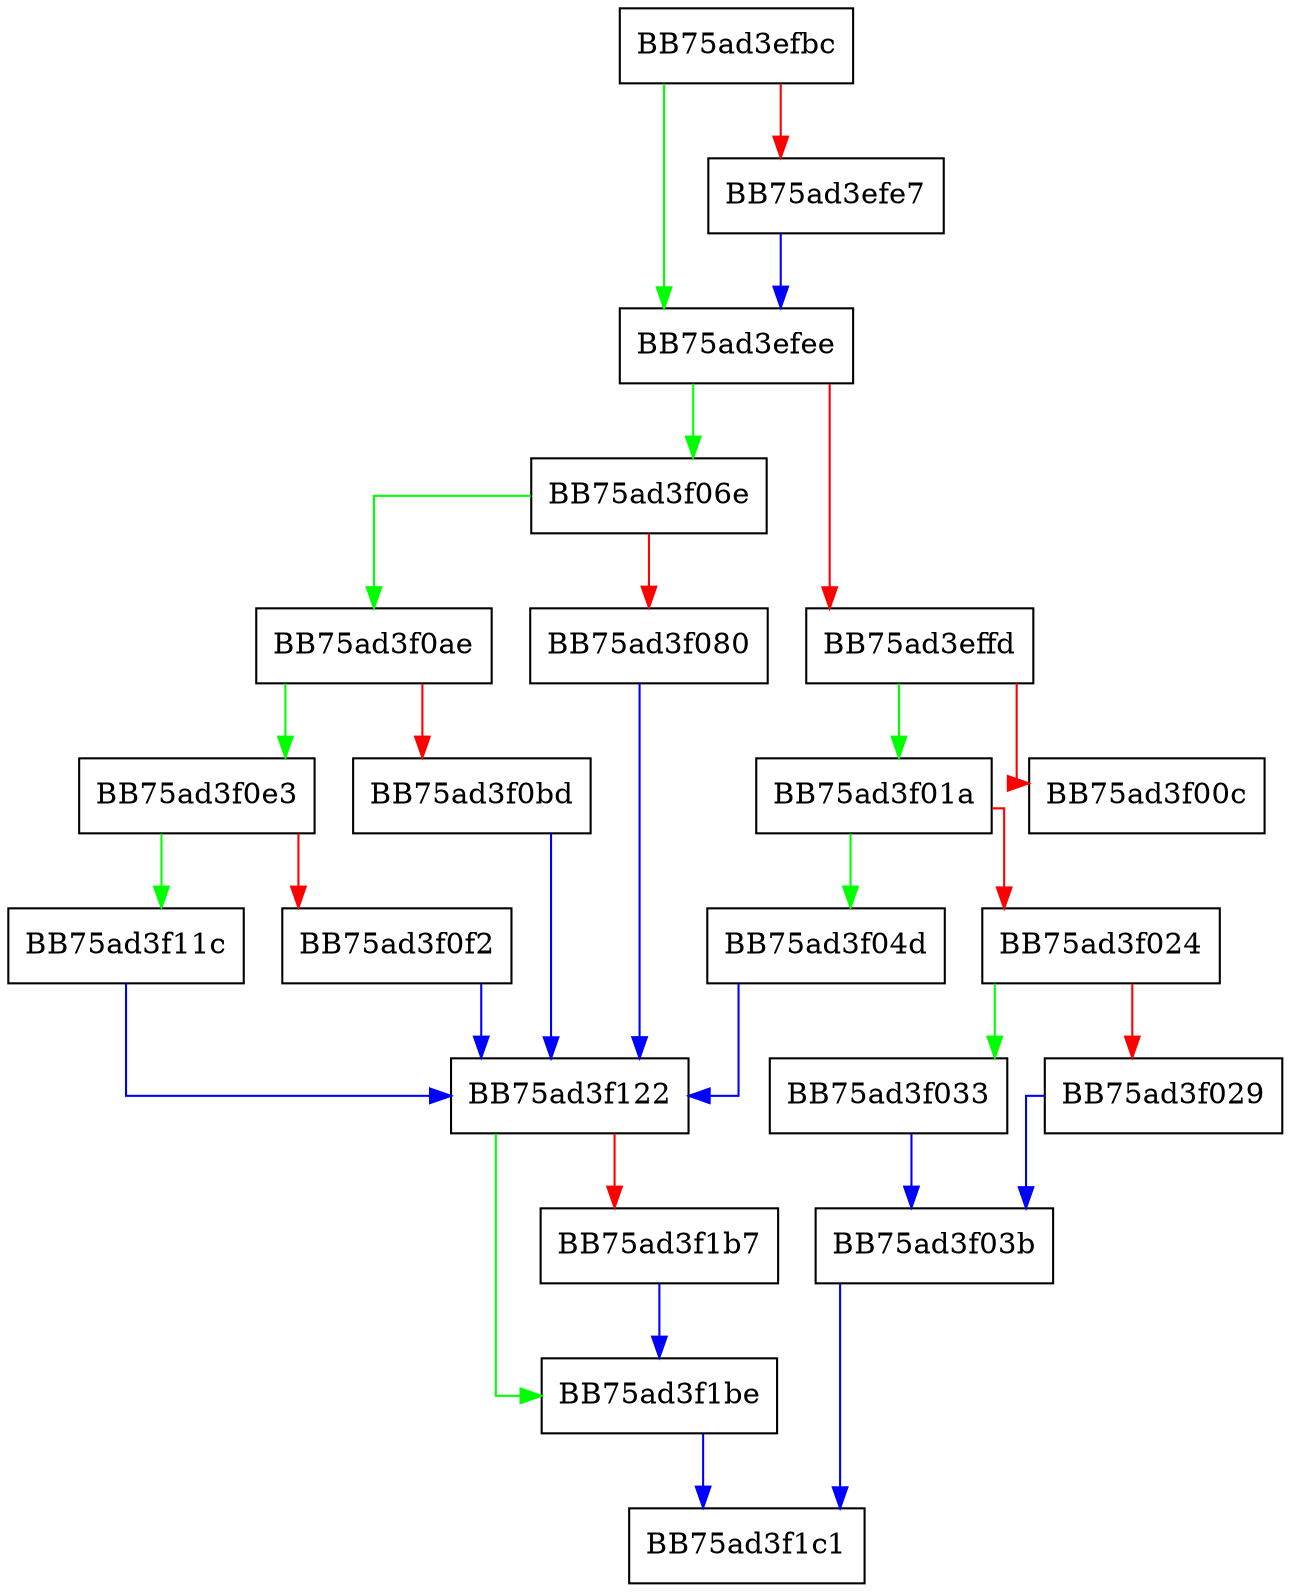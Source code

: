 digraph atan {
  node [shape="box"];
  graph [splines=ortho];
  BB75ad3efbc -> BB75ad3efee [color="green"];
  BB75ad3efbc -> BB75ad3efe7 [color="red"];
  BB75ad3efe7 -> BB75ad3efee [color="blue"];
  BB75ad3efee -> BB75ad3f06e [color="green"];
  BB75ad3efee -> BB75ad3effd [color="red"];
  BB75ad3effd -> BB75ad3f01a [color="green"];
  BB75ad3effd -> BB75ad3f00c [color="red"];
  BB75ad3f01a -> BB75ad3f04d [color="green"];
  BB75ad3f01a -> BB75ad3f024 [color="red"];
  BB75ad3f024 -> BB75ad3f033 [color="green"];
  BB75ad3f024 -> BB75ad3f029 [color="red"];
  BB75ad3f029 -> BB75ad3f03b [color="blue"];
  BB75ad3f033 -> BB75ad3f03b [color="blue"];
  BB75ad3f03b -> BB75ad3f1c1 [color="blue"];
  BB75ad3f04d -> BB75ad3f122 [color="blue"];
  BB75ad3f06e -> BB75ad3f0ae [color="green"];
  BB75ad3f06e -> BB75ad3f080 [color="red"];
  BB75ad3f080 -> BB75ad3f122 [color="blue"];
  BB75ad3f0ae -> BB75ad3f0e3 [color="green"];
  BB75ad3f0ae -> BB75ad3f0bd [color="red"];
  BB75ad3f0bd -> BB75ad3f122 [color="blue"];
  BB75ad3f0e3 -> BB75ad3f11c [color="green"];
  BB75ad3f0e3 -> BB75ad3f0f2 [color="red"];
  BB75ad3f0f2 -> BB75ad3f122 [color="blue"];
  BB75ad3f11c -> BB75ad3f122 [color="blue"];
  BB75ad3f122 -> BB75ad3f1be [color="green"];
  BB75ad3f122 -> BB75ad3f1b7 [color="red"];
  BB75ad3f1b7 -> BB75ad3f1be [color="blue"];
  BB75ad3f1be -> BB75ad3f1c1 [color="blue"];
}